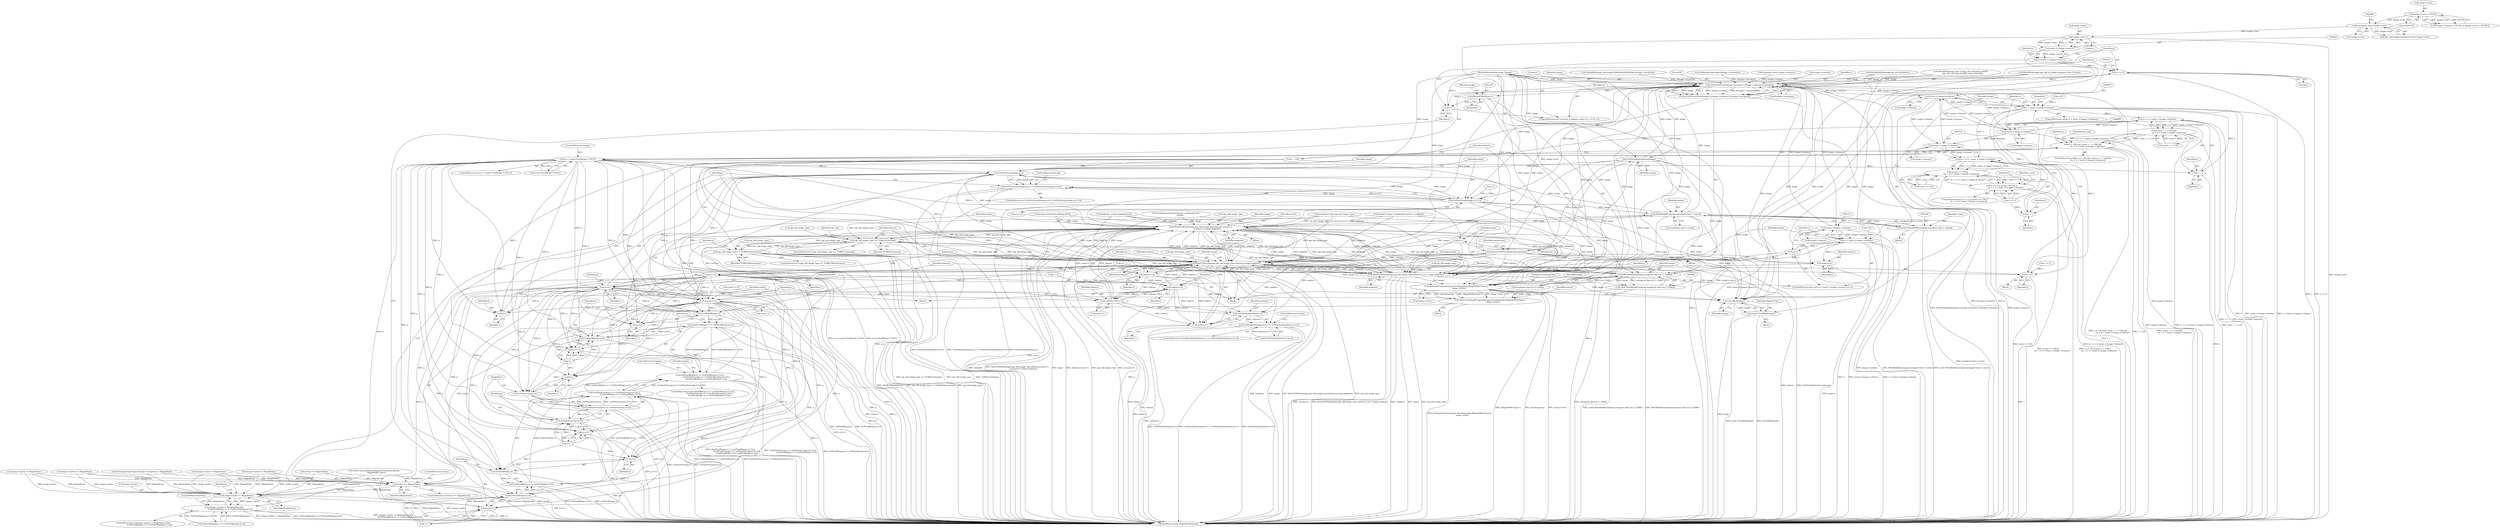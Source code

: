 digraph "0_ImageMagick_65f75a32a93ae4044c528a987a68366ecd4b46b9@pointer" {
"1000824" [label="(Call,image->rows-1)"];
"1000295" [label="(Call,(unsigned short) image->rows)"];
"1000193" [label="(Call,image->rows > 65535L)"];
"1000822" [label="(Call,(ssize_t) (image->rows-1))"];
"1000820" [label="(Call,y=(ssize_t) (image->rows-1))"];
"1000829" [label="(Call,y >= 0)"];
"1000837" [label="(Call,GetVirtualPixels(image,0,y,image->columns,1,&image->exception))"];
"1000832" [label="(Call,y--)"];
"1000835" [label="(Call,p=GetVirtualPixels(image,0,y,image->columns,1,&image->exception))"];
"1000850" [label="(Call,p == (const PixelPacket *) NULL)"];
"1000934" [label="(Call,GetPixelLuma(image,p+i))"];
"1000933" [label="(Call,GetPixelLuma(image,p+i) != GetPixelLuma(image,p+(i-1)))"];
"1000939" [label="(Call,GetPixelLuma(image,p+(i-1)))"];
"1001047" [label="(Call,WriteBlobByte(image,(unsigned char) (--count)))"];
"1001045" [label="(Call,(void) WriteBlobByte(image,(unsigned char) (--count)))"];
"1001058" [label="(Call,WriteTGAPixel(image,tga_info.image_type,indexes-(count+1),\n                      p-(count+1),range,midpoint))"];
"1000905" [label="(Call,tga_info.image_type == TGARLEColormap)"];
"1000926" [label="(Call,tga_info.image_type == TGARLEMonochrome)"];
"1001096" [label="(Call,WriteTGAPixel(image,tga_info.image_type,indexes,p,range,midpoint))"];
"1001087" [label="(Call,WriteBlobByte(image,(unsigned char) ((i-1) | 0x80)))"];
"1001085" [label="(Call,(void) WriteBlobByte(image,(unsigned char) ((i-1) | 0x80)))"];
"1001105" [label="(Call,p+=i)"];
"1000936" [label="(Call,p+i)"];
"1000952" [label="(Call,GetPixelBlue(p+i))"];
"1000951" [label="(Call,GetPixelBlue(p+i) != GetPixelBlue(p+(i-1)))"];
"1000950" [label="(Call,(GetPixelBlue(p+i) != GetPixelBlue(p+(i-1))) ||\n                      (GetPixelGreen(p+i) != GetPixelGreen(p+(i-1))) ||\n                      (GetPixelRed(p+i) != GetPixelRed(p+(i-1))))"];
"1000953" [label="(Call,p+i)"];
"1000956" [label="(Call,GetPixelBlue(p+(i-1)))"];
"1000957" [label="(Call,p+(i-1))"];
"1000964" [label="(Call,GetPixelGreen(p+i))"];
"1000963" [label="(Call,GetPixelGreen(p+i) != GetPixelGreen(p+(i-1)))"];
"1000962" [label="(Call,(GetPixelGreen(p+i) != GetPixelGreen(p+(i-1))) ||\n                      (GetPixelRed(p+i) != GetPixelRed(p+(i-1))))"];
"1000965" [label="(Call,p+i)"];
"1000968" [label="(Call,GetPixelGreen(p+(i-1)))"];
"1000969" [label="(Call,p+(i-1))"];
"1000975" [label="(Call,GetPixelRed(p+i))"];
"1000974" [label="(Call,GetPixelRed(p+i) != GetPixelRed(p+(i-1)))"];
"1000976" [label="(Call,p+i)"];
"1000979" [label="(Call,GetPixelRed(p+(i-1)))"];
"1000980" [label="(Call,p+(i-1))"];
"1001015" [label="(Call,p+=i)"];
"1001068" [label="(Call,p-(count+1))"];
"1001108" [label="(Call,indexes+=i)"];
"1000913" [label="(Call,GetPixelIndex(indexes+i))"];
"1000912" [label="(Call,GetPixelIndex(indexes+i) != GetPixelIndex(indexes+(i-1)))"];
"1000914" [label="(Call,indexes+i)"];
"1001018" [label="(Call,indexes+=i)"];
"1001063" [label="(Call,indexes-(count+1))"];
"1001129" [label="(Call,WriteTGAPixel(image,tga_info.image_type,indexes+x,p++,range,midpoint))"];
"1001152" [label="(Call,SetImageProgress(image,SaveImageTag,(MagickOffsetType) y,\n          image->rows))"];
"1001150" [label="(Call,status=SetImageProgress(image,SaveImageTag,(MagickOffsetType) y,\n          image->rows))"];
"1001162" [label="(Call,status == MagickFalse)"];
"1000988" [label="(Call,image->matte != MagickFalse)"];
"1000987" [label="(Call,(image->matte != MagickFalse) &&\n                      (GetPixelAlpha(p+i) != GetPixelAlpha(p+(i-1))))"];
"1001168" [label="(Call,CloseBlob(image))"];
"1001166" [label="(Call,(void) CloseBlob(image))"];
"1001137" [label="(Call,p++)"];
"1000858" [label="(Call,GetVirtualIndexQueue(image))"];
"1000856" [label="(Call,indexes=GetVirtualIndexQueue(image))"];
"1001134" [label="(Call,indexes+x)"];
"1000874" [label="(Call,(ssize_t) image->columns)"];
"1000872" [label="(Call,x < (ssize_t) image->columns)"];
"1000894" [label="(Call,(x + i) < (ssize_t) image->columns)"];
"1000888" [label="(Call,(count + i < 128) &&\n                 ((x + i) < (ssize_t) image->columns))"];
"1000884" [label="(Call,(i < 128) && (count + i < 128) &&\n                 ((x + i) < (ssize_t) image->columns))"];
"1000895" [label="(Call,x + i)"];
"1001030" [label="(Call,(x + i) == (ssize_t) image->columns)"];
"1001026" [label="(Call,(count == 128) ||\n              ((x + i) == (ssize_t) image->columns))"];
"1001022" [label="(Call,(i >= 3) || (count == 128) ||\n              ((x + i) == (ssize_t) image->columns))"];
"1001031" [label="(Call,x + i)"];
"1001111" [label="(Call,x+=i)"];
"1000898" [label="(Call,(ssize_t) image->columns)"];
"1001034" [label="(Call,(ssize_t) image->columns)"];
"1001122" [label="(Call,(ssize_t) image->columns)"];
"1001120" [label="(Call,x < (ssize_t) image->columns)"];
"1001127" [label="(Call,x++)"];
"1001155" [label="(Call,(MagickOffsetType) y)"];
"1001152" [label="(Call,SetImageProgress(image,SaveImageTag,(MagickOffsetType) y,\n          image->rows))"];
"1000883" [label="(ControlStructure,while ((i < 128) && (count + i < 128) &&\n                 ((x + i) < (ssize_t) image->columns)))"];
"1000484" [label="(Call,ParseCommandOption(MagickOrientationOptions,\n        MagickFalse,value))"];
"1000939" [label="(Call,GetPixelLuma(image,p+(i-1)))"];
"1000914" [label="(Call,indexes+i)"];
"1001049" [label="(Call,(unsigned char) (--count))"];
"1001045" [label="(Call,(void) WriteBlobByte(image,(unsigned char) (--count)))"];
"1000900" [label="(Call,image->columns)"];
"1001164" [label="(Identifier,MagickFalse)"];
"1000330" [label="(Call,image->matte == MagickFalse)"];
"1000889" [label="(Call,count + i < 128)"];
"1001063" [label="(Call,indexes-(count+1))"];
"1001073" [label="(Identifier,range)"];
"1000932" [label="(ControlStructure,if (GetPixelLuma(image,p+i) != GetPixelLuma(image,p+(i-1))))"];
"1000839" [label="(Literal,0)"];
"1000909" [label="(Identifier,TGARLEColormap)"];
"1001011" [label="(Block,)"];
"1000845" [label="(Call,&image->exception)"];
"1001112" [label="(Identifier,x)"];
"1000865" [label="(Call,x=0)"];
"1001027" [label="(Call,count == 128)"];
"1000879" [label="(Block,)"];
"1001064" [label="(Identifier,indexes)"];
"1000959" [label="(Call,i-1)"];
"1000967" [label="(Identifier,i)"];
"1000111" [label="(MethodParameterIn,Image *image)"];
"1001134" [label="(Call,indexes+x)"];
"1000850" [label="(Call,p == (const PixelPacket *) NULL)"];
"1001065" [label="(Call,count+1)"];
"1000987" [label="(Call,(image->matte != MagickFalse) &&\n                      (GetPixelAlpha(p+i) != GetPixelAlpha(p+(i-1))))"];
"1000858" [label="(Call,GetVirtualIndexQueue(image))"];
"1000906" [label="(Call,tga_info.image_type)"];
"1000992" [label="(Identifier,MagickFalse)"];
"1001153" [label="(Identifier,image)"];
"1001017" [label="(Identifier,i)"];
"1000112" [label="(Block,)"];
"1001033" [label="(Identifier,i)"];
"1000297" [label="(Call,image->rows)"];
"1000956" [label="(Call,GetPixelBlue(p+(i-1)))"];
"1001151" [label="(Identifier,status)"];
"1001026" [label="(Call,(count == 128) ||\n              ((x + i) == (ssize_t) image->columns))"];
"1000824" [label="(Call,image->rows-1)"];
"1000193" [label="(Call,image->rows > 65535L)"];
"1000831" [label="(Literal,0)"];
"1000962" [label="(Call,(GetPixelGreen(p+i) != GetPixelGreen(p+(i-1))) ||\n                      (GetPixelRed(p+i) != GetPixelRed(p+(i-1))))"];
"1000905" [label="(Call,tga_info.image_type == TGARLEColormap)"];
"1000978" [label="(Identifier,i)"];
"1001016" [label="(Identifier,p)"];
"1000927" [label="(Call,tga_info.image_type)"];
"1001111" [label="(Call,x+=i)"];
"1001018" [label="(Call,indexes+=i)"];
"1001085" [label="(Call,(void) WriteBlobByte(image,(unsigned char) ((i-1) | 0x80)))"];
"1000828" [label="(Literal,1)"];
"1000821" [label="(Identifier,y)"];
"1000943" [label="(Call,i-1)"];
"1000985" [label="(ControlStructure,break;)"];
"1001137" [label="(Call,p++)"];
"1000971" [label="(Call,i-1)"];
"1000722" [label="(Call,image->matte != MagickFalse)"];
"1001138" [label="(Identifier,p)"];
"1000335" [label="(Call,SetImageGray(image,&image->exception) != MagickFalse)"];
"1001047" [label="(Call,WriteBlobByte(image,(unsigned char) (--count)))"];
"1000181" [label="(Call,status == MagickFalse)"];
"1001081" [label="(Call,i >= 3)"];
"1000825" [label="(Call,image->rows)"];
"1000833" [label="(Identifier,y)"];
"1000194" [label="(Call,image->rows)"];
"1000938" [label="(Identifier,i)"];
"1000963" [label="(Call,GetPixelGreen(p+i) != GetPixelGreen(p+(i-1)))"];
"1000975" [label="(Call,GetPixelRed(p+i))"];
"1000990" [label="(Identifier,image)"];
"1000872" [label="(Call,x < (ssize_t) image->columns)"];
"1001034" [label="(Call,(ssize_t) image->columns)"];
"1000951" [label="(Call,GetPixelBlue(p+i) != GetPixelBlue(p+(i-1)))"];
"1001122" [label="(Call,(ssize_t) image->columns)"];
"1000952" [label="(Call,GetPixelBlue(p+i))"];
"1001009" [label="(Identifier,i)"];
"1000844" [label="(Literal,1)"];
"1000955" [label="(Identifier,i)"];
"1000980" [label="(Call,p+(i-1))"];
"1000916" [label="(Identifier,i)"];
"1001163" [label="(Identifier,status)"];
"1001074" [label="(Identifier,midpoint)"];
"1000408" [label="(Call,image->matte != MagickFalse)"];
"1000744" [label="(Call,ScaleQuantumToAny(image->colormap[i].red,\n              range))"];
"1000820" [label="(Call,y=(ssize_t) (image->rows-1))"];
"1001089" [label="(Call,(unsigned char) ((i-1) | 0x80))"];
"1001158" [label="(Call,image->rows)"];
"1001015" [label="(Call,p+=i)"];
"1000838" [label="(Identifier,image)"];
"1001103" [label="(Identifier,range)"];
"1000936" [label="(Call,p+i)"];
"1001117" [label="(Call,x=0)"];
"1000222" [label="(Call,range=GetQuantumRange(5UL))"];
"1001092" [label="(Call,i-1)"];
"1000913" [label="(Call,GetPixelIndex(indexes+i))"];
"1001057" [label="(Block,)"];
"1001008" [label="(Call,i < 3)"];
"1001109" [label="(Identifier,indexes)"];
"1001102" [label="(Identifier,p)"];
"1000982" [label="(Call,i-1)"];
"1001024" [label="(Identifier,i)"];
"1001004" [label="(ControlStructure,break;)"];
"1001068" [label="(Call,p-(count+1))"];
"1001006" [label="(Identifier,i)"];
"1001084" [label="(Block,)"];
"1001162" [label="(Call,status == MagickFalse)"];
"1001129" [label="(Call,WriteTGAPixel(image,tga_info.image_type,indexes+x,p++,range,midpoint))"];
"1001076" [label="(Identifier,count)"];
"1001060" [label="(Call,tga_info.image_type)"];
"1000116" [label="(Call,midpoint = QuantumRange/2.0)"];
"1000295" [label="(Call,(unsigned short) image->rows)"];
"1001127" [label="(Call,x++)"];
"1001171" [label="(Identifier,MagickTrue)"];
"1000727" [label="(Call,(double) image->colormap[i].opacity < midpoint)"];
"1000536" [label="(Call,(unsigned char) tga_info.image_type)"];
"1001130" [label="(Identifier,image)"];
"1000612" [label="(Call,WriteBlob(image,tga_info.id_length,(unsigned char *) value))"];
"1000988" [label="(Call,image->matte != MagickFalse)"];
"1001165" [label="(ControlStructure,break;)"];
"1001097" [label="(Identifier,image)"];
"1000885" [label="(Call,i < 128)"];
"1000834" [label="(Block,)"];
"1001022" [label="(Call,(i >= 3) || (count == 128) ||\n              ((x + i) == (ssize_t) image->columns))"];
"1001159" [label="(Identifier,image)"];
"1001169" [label="(Identifier,image)"];
"1000896" [label="(Identifier,x)"];
"1000336" [label="(Call,SetImageGray(image,&image->exception))"];
"1001088" [label="(Identifier,image)"];
"1001054" [label="(Call,count >= 0)"];
"1000935" [label="(Identifier,image)"];
"1000925" [label="(ControlStructure,if (tga_info.image_type == TGARLEMonochrome))"];
"1001106" [label="(Identifier,p)"];
"1000856" [label="(Call,indexes=GetVirtualIndexQueue(image))"];
"1000904" [label="(ControlStructure,if (tga_info.image_type == TGARLEColormap))"];
"1000993" [label="(Call,GetPixelAlpha(p+i) != GetPixelAlpha(p+(i-1)))"];
"1000832" [label="(Call,y--)"];
"1001155" [label="(Call,(MagickOffsetType) y)"];
"1000957" [label="(Call,p+(i-1))"];
"1001110" [label="(Identifier,i)"];
"1001069" [label="(Identifier,p)"];
"1000829" [label="(Call,y >= 0)"];
"1001166" [label="(Call,(void) CloseBlob(image))"];
"1000873" [label="(Identifier,x)"];
"1000954" [label="(Identifier,p)"];
"1000966" [label="(Identifier,p)"];
"1000977" [label="(Identifier,p)"];
"1001135" [label="(Identifier,indexes)"];
"1000888" [label="(Call,(count + i < 128) &&\n                 ((x + i) < (ssize_t) image->columns))"];
"1001116" [label="(ControlStructure,for (x=0; x < (ssize_t) image->columns; x++))"];
"1001105" [label="(Call,p+=i)"];
"1001120" [label="(Call,x < (ssize_t) image->columns)"];
"1000835" [label="(Call,p=GetVirtualPixels(image,0,y,image->columns,1,&image->exception))"];
"1000837" [label="(Call,GetVirtualPixels(image,0,y,image->columns,1,&image->exception))"];
"1001121" [label="(Identifier,x)"];
"1001172" [label="(MethodReturn,static MagickBooleanType)"];
"1000898" [label="(Call,(ssize_t) image->columns)"];
"1001150" [label="(Call,status=SetImageProgress(image,SaveImageTag,(MagickOffsetType) y,\n          image->rows))"];
"1000989" [label="(Call,image->matte)"];
"1000819" [label="(ControlStructure,for (y=(ssize_t) (image->rows-1); y >= 0; y--))"];
"1000197" [label="(Literal,65535L)"];
"1000937" [label="(Identifier,p)"];
"1000907" [label="(Identifier,tga_info)"];
"1000187" [label="(Call,(image->columns > 65535L) || (image->rows > 65535L))"];
"1001030" [label="(Call,(x + i) == (ssize_t) image->columns)"];
"1001032" [label="(Identifier,x)"];
"1000933" [label="(Call,GetPixelLuma(image,p+i) != GetPixelLuma(image,p+(i-1)))"];
"1001036" [label="(Call,image->columns)"];
"1000968" [label="(Call,GetPixelGreen(p+(i-1)))"];
"1001096" [label="(Call,WriteTGAPixel(image,tga_info.image_type,indexes,p,range,midpoint))"];
"1000964" [label="(Call,GetPixelGreen(p+i))"];
"1001101" [label="(Identifier,indexes)"];
"1000974" [label="(Call,GetPixelRed(p+i) != GetPixelRed(p+(i-1)))"];
"1000928" [label="(Identifier,tga_info)"];
"1000849" [label="(ControlStructure,if (p == (const PixelPacket *) NULL))"];
"1000859" [label="(Identifier,image)"];
"1000949" [label="(ControlStructure,if ((GetPixelBlue(p+i) != GetPixelBlue(p+(i-1))) ||\n                      (GetPixelGreen(p+i) != GetPixelGreen(p+(i-1))) ||\n                      (GetPixelRed(p+i) != GetPixelRed(p+(i-1)))))"];
"1000390" [label="(Call,image->matte != MagickFalse)"];
"1000286" [label="(Call,(unsigned short) image->columns)"];
"1000876" [label="(Call,image->columns)"];
"1000979" [label="(Call,GetPixelRed(p+(i-1)))"];
"1000852" [label="(Call,(const PixelPacket *) NULL)"];
"1001136" [label="(Identifier,x)"];
"1000291" [label="(Call,tga_info.height=(unsigned short) image->rows)"];
"1000950" [label="(Call,(GetPixelBlue(p+i) != GetPixelBlue(p+(i-1))) ||\n                      (GetPixelGreen(p+i) != GetPixelGreen(p+(i-1))) ||\n                      (GetPixelRed(p+i) != GetPixelRed(p+(i-1))))"];
"1001128" [label="(Identifier,x)"];
"1000965" [label="(Call,p+i)"];
"1000841" [label="(Call,image->columns)"];
"1000851" [label="(Identifier,p)"];
"1001059" [label="(Identifier,image)"];
"1000894" [label="(Call,(x + i) < (ssize_t) image->columns)"];
"1001131" [label="(Call,tga_info.image_type)"];
"1000912" [label="(Call,GetPixelIndex(indexes+i) != GetPixelIndex(indexes+(i-1)))"];
"1001098" [label="(Call,tga_info.image_type)"];
"1000981" [label="(Identifier,p)"];
"1001044" [label="(Block,)"];
"1000855" [label="(ControlStructure,break;)"];
"1000871" [label="(ControlStructure,while (x < (ssize_t) image->columns))"];
"1000895" [label="(Call,x + i)"];
"1000930" [label="(Identifier,TGARLEMonochrome)"];
"1000923" [label="(ControlStructure,break;)"];
"1001048" [label="(Identifier,image)"];
"1001140" [label="(Identifier,midpoint)"];
"1001070" [label="(Call,count+1)"];
"1001023" [label="(Call,i >= 3)"];
"1000840" [label="(Identifier,y)"];
"1001161" [label="(ControlStructure,if (status == MagickFalse))"];
"1000881" [label="(Identifier,i)"];
"1000946" [label="(ControlStructure,break;)"];
"1001082" [label="(Identifier,i)"];
"1000874" [label="(Call,(ssize_t) image->columns)"];
"1000969" [label="(Call,p+(i-1))"];
"1001104" [label="(Identifier,midpoint)"];
"1000857" [label="(Identifier,indexes)"];
"1001058" [label="(Call,WriteTGAPixel(image,tga_info.image_type,indexes-(count+1),\n                      p-(count+1),range,midpoint))"];
"1001108" [label="(Call,indexes+=i)"];
"1000958" [label="(Identifier,p)"];
"1001113" [label="(Identifier,i)"];
"1001149" [label="(Block,)"];
"1001157" [label="(Identifier,y)"];
"1000934" [label="(Call,GetPixelLuma(image,p+i))"];
"1001021" [label="(ControlStructure,if ((i >= 3) || (count == 128) ||\n              ((x + i) == (ssize_t) image->columns)))"];
"1001055" [label="(Identifier,count)"];
"1000986" [label="(ControlStructure,if ((image->matte != MagickFalse) &&\n                      (GetPixelAlpha(p+i) != GetPixelAlpha(p+(i-1)))))"];
"1000953" [label="(Call,p+i)"];
"1000911" [label="(ControlStructure,if (GetPixelIndex(indexes+i) != GetPixelIndex(indexes+(i-1))))"];
"1000940" [label="(Identifier,image)"];
"1001168" [label="(Call,CloseBlob(image))"];
"1001042" [label="(Identifier,count)"];
"1001144" [label="(Identifier,image)"];
"1000917" [label="(Call,GetPixelIndex(indexes+(i-1)))"];
"1001031" [label="(Call,x + i)"];
"1001019" [label="(Identifier,indexes)"];
"1000862" [label="(Identifier,compression)"];
"1000897" [label="(Identifier,i)"];
"1000976" [label="(Call,p+i)"];
"1000996" [label="(Identifier,p)"];
"1000970" [label="(Identifier,p)"];
"1000941" [label="(Call,p+(i-1))"];
"1001020" [label="(Identifier,i)"];
"1001139" [label="(Identifier,range)"];
"1000915" [label="(Identifier,indexes)"];
"1000799" [label="(Call,WriteBlob(image,(size_t) ((tga_info.colormap_size/8)*\n        tga_info.colormap_length),targa_colormap))"];
"1000599" [label="(Call,WriteBlobByte(image,tga_info.attributes))"];
"1001124" [label="(Call,image->columns)"];
"1000830" [label="(Identifier,y)"];
"1001107" [label="(Identifier,i)"];
"1000822" [label="(Call,(ssize_t) (image->rows-1))"];
"1000836" [label="(Identifier,p)"];
"1000926" [label="(Call,tga_info.image_type == TGARLEMonochrome)"];
"1000919" [label="(Identifier,indexes)"];
"1001154" [label="(Identifier,SaveImageTag)"];
"1000172" [label="(Call,OpenBlob(image_info,image,WriteBinaryBlobMode,&image->exception))"];
"1001087" [label="(Call,WriteBlobByte(image,(unsigned char) ((i-1) | 0x80)))"];
"1000884" [label="(Call,(i < 128) && (count + i < 128) &&\n                 ((x + i) < (ssize_t) image->columns))"];
"1000824" -> "1000822"  [label="AST: "];
"1000824" -> "1000828"  [label="CFG: "];
"1000825" -> "1000824"  [label="AST: "];
"1000828" -> "1000824"  [label="AST: "];
"1000822" -> "1000824"  [label="CFG: "];
"1000824" -> "1001172"  [label="DDG: image->rows"];
"1000824" -> "1000822"  [label="DDG: image->rows"];
"1000824" -> "1000822"  [label="DDG: 1"];
"1000295" -> "1000824"  [label="DDG: image->rows"];
"1000824" -> "1001152"  [label="DDG: image->rows"];
"1000295" -> "1000291"  [label="AST: "];
"1000295" -> "1000297"  [label="CFG: "];
"1000296" -> "1000295"  [label="AST: "];
"1000297" -> "1000295"  [label="AST: "];
"1000291" -> "1000295"  [label="CFG: "];
"1000295" -> "1000291"  [label="DDG: image->rows"];
"1000193" -> "1000295"  [label="DDG: image->rows"];
"1000193" -> "1000187"  [label="AST: "];
"1000193" -> "1000197"  [label="CFG: "];
"1000194" -> "1000193"  [label="AST: "];
"1000197" -> "1000193"  [label="AST: "];
"1000187" -> "1000193"  [label="CFG: "];
"1000193" -> "1000187"  [label="DDG: image->rows"];
"1000193" -> "1000187"  [label="DDG: 65535L"];
"1000822" -> "1000820"  [label="AST: "];
"1000823" -> "1000822"  [label="AST: "];
"1000820" -> "1000822"  [label="CFG: "];
"1000822" -> "1001172"  [label="DDG: image->rows-1"];
"1000822" -> "1000820"  [label="DDG: image->rows-1"];
"1000820" -> "1000819"  [label="AST: "];
"1000821" -> "1000820"  [label="AST: "];
"1000830" -> "1000820"  [label="CFG: "];
"1000820" -> "1001172"  [label="DDG: (ssize_t) (image->rows-1)"];
"1000820" -> "1000829"  [label="DDG: y"];
"1000829" -> "1000819"  [label="AST: "];
"1000829" -> "1000831"  [label="CFG: "];
"1000830" -> "1000829"  [label="AST: "];
"1000831" -> "1000829"  [label="AST: "];
"1000836" -> "1000829"  [label="CFG: "];
"1001167" -> "1000829"  [label="CFG: "];
"1000829" -> "1001172"  [label="DDG: y >= 0"];
"1000829" -> "1001172"  [label="DDG: y"];
"1000832" -> "1000829"  [label="DDG: y"];
"1000829" -> "1000837"  [label="DDG: y"];
"1000837" -> "1000835"  [label="AST: "];
"1000837" -> "1000845"  [label="CFG: "];
"1000838" -> "1000837"  [label="AST: "];
"1000839" -> "1000837"  [label="AST: "];
"1000840" -> "1000837"  [label="AST: "];
"1000841" -> "1000837"  [label="AST: "];
"1000844" -> "1000837"  [label="AST: "];
"1000845" -> "1000837"  [label="AST: "];
"1000835" -> "1000837"  [label="CFG: "];
"1000837" -> "1001172"  [label="DDG: &image->exception"];
"1000837" -> "1001172"  [label="DDG: y"];
"1000837" -> "1001172"  [label="DDG: image->columns"];
"1000837" -> "1000832"  [label="DDG: y"];
"1000837" -> "1000835"  [label="DDG: 0"];
"1000837" -> "1000835"  [label="DDG: image"];
"1000837" -> "1000835"  [label="DDG: y"];
"1000837" -> "1000835"  [label="DDG: image->columns"];
"1000837" -> "1000835"  [label="DDG: &image->exception"];
"1000837" -> "1000835"  [label="DDG: 1"];
"1001129" -> "1000837"  [label="DDG: image"];
"1001096" -> "1000837"  [label="DDG: image"];
"1000612" -> "1000837"  [label="DDG: image"];
"1001047" -> "1000837"  [label="DDG: image"];
"1000799" -> "1000837"  [label="DDG: image"];
"1000939" -> "1000837"  [label="DDG: image"];
"1001152" -> "1000837"  [label="DDG: image"];
"1001058" -> "1000837"  [label="DDG: image"];
"1000858" -> "1000837"  [label="DDG: image"];
"1000599" -> "1000837"  [label="DDG: image"];
"1000111" -> "1000837"  [label="DDG: image"];
"1001122" -> "1000837"  [label="DDG: image->columns"];
"1000898" -> "1000837"  [label="DDG: image->columns"];
"1000874" -> "1000837"  [label="DDG: image->columns"];
"1000286" -> "1000837"  [label="DDG: image->columns"];
"1000336" -> "1000837"  [label="DDG: &image->exception"];
"1000172" -> "1000837"  [label="DDG: &image->exception"];
"1000837" -> "1000858"  [label="DDG: image"];
"1000837" -> "1000874"  [label="DDG: image->columns"];
"1000837" -> "1001122"  [label="DDG: image->columns"];
"1000837" -> "1001155"  [label="DDG: y"];
"1000837" -> "1001168"  [label="DDG: image"];
"1000832" -> "1000819"  [label="AST: "];
"1000832" -> "1000833"  [label="CFG: "];
"1000833" -> "1000832"  [label="AST: "];
"1000830" -> "1000832"  [label="CFG: "];
"1001155" -> "1000832"  [label="DDG: y"];
"1000835" -> "1000834"  [label="AST: "];
"1000836" -> "1000835"  [label="AST: "];
"1000851" -> "1000835"  [label="CFG: "];
"1000835" -> "1001172"  [label="DDG: GetVirtualPixels(image,0,y,image->columns,1,&image->exception)"];
"1000835" -> "1000850"  [label="DDG: p"];
"1000850" -> "1000849"  [label="AST: "];
"1000850" -> "1000852"  [label="CFG: "];
"1000851" -> "1000850"  [label="AST: "];
"1000852" -> "1000850"  [label="AST: "];
"1000855" -> "1000850"  [label="CFG: "];
"1000857" -> "1000850"  [label="CFG: "];
"1000850" -> "1001172"  [label="DDG: p"];
"1000850" -> "1001172"  [label="DDG: p == (const PixelPacket *) NULL"];
"1000850" -> "1001172"  [label="DDG: (const PixelPacket *) NULL"];
"1000852" -> "1000850"  [label="DDG: NULL"];
"1000850" -> "1000934"  [label="DDG: p"];
"1000850" -> "1000936"  [label="DDG: p"];
"1000850" -> "1000952"  [label="DDG: p"];
"1000850" -> "1000953"  [label="DDG: p"];
"1000850" -> "1000956"  [label="DDG: p"];
"1000850" -> "1000957"  [label="DDG: p"];
"1000850" -> "1000964"  [label="DDG: p"];
"1000850" -> "1000965"  [label="DDG: p"];
"1000850" -> "1000968"  [label="DDG: p"];
"1000850" -> "1000969"  [label="DDG: p"];
"1000850" -> "1000975"  [label="DDG: p"];
"1000850" -> "1000976"  [label="DDG: p"];
"1000850" -> "1000979"  [label="DDG: p"];
"1000850" -> "1000980"  [label="DDG: p"];
"1000850" -> "1001015"  [label="DDG: p"];
"1000850" -> "1001068"  [label="DDG: p"];
"1000850" -> "1001096"  [label="DDG: p"];
"1000850" -> "1001137"  [label="DDG: p"];
"1000934" -> "1000933"  [label="AST: "];
"1000934" -> "1000936"  [label="CFG: "];
"1000935" -> "1000934"  [label="AST: "];
"1000936" -> "1000934"  [label="AST: "];
"1000940" -> "1000934"  [label="CFG: "];
"1000934" -> "1001172"  [label="DDG: p+i"];
"1000934" -> "1000933"  [label="DDG: image"];
"1000934" -> "1000933"  [label="DDG: p+i"];
"1001096" -> "1000934"  [label="DDG: image"];
"1001047" -> "1000934"  [label="DDG: image"];
"1000858" -> "1000934"  [label="DDG: image"];
"1000939" -> "1000934"  [label="DDG: image"];
"1001058" -> "1000934"  [label="DDG: image"];
"1000111" -> "1000934"  [label="DDG: image"];
"1001015" -> "1000934"  [label="DDG: p"];
"1001105" -> "1000934"  [label="DDG: p"];
"1001068" -> "1000934"  [label="DDG: p"];
"1000885" -> "1000934"  [label="DDG: i"];
"1000934" -> "1000939"  [label="DDG: image"];
"1000933" -> "1000932"  [label="AST: "];
"1000933" -> "1000939"  [label="CFG: "];
"1000939" -> "1000933"  [label="AST: "];
"1000946" -> "1000933"  [label="CFG: "];
"1001006" -> "1000933"  [label="CFG: "];
"1000933" -> "1001172"  [label="DDG: GetPixelLuma(image,p+(i-1))"];
"1000933" -> "1001172"  [label="DDG: GetPixelLuma(image,p+i)"];
"1000933" -> "1001172"  [label="DDG: GetPixelLuma(image,p+i) != GetPixelLuma(image,p+(i-1))"];
"1000939" -> "1000933"  [label="DDG: image"];
"1000939" -> "1000933"  [label="DDG: p+(i-1)"];
"1000939" -> "1000941"  [label="CFG: "];
"1000940" -> "1000939"  [label="AST: "];
"1000941" -> "1000939"  [label="AST: "];
"1000939" -> "1001172"  [label="DDG: p+(i-1)"];
"1000111" -> "1000939"  [label="DDG: image"];
"1000943" -> "1000939"  [label="DDG: i"];
"1000943" -> "1000939"  [label="DDG: 1"];
"1000939" -> "1001047"  [label="DDG: image"];
"1000939" -> "1001087"  [label="DDG: image"];
"1000939" -> "1001152"  [label="DDG: image"];
"1000939" -> "1001168"  [label="DDG: image"];
"1001047" -> "1001045"  [label="AST: "];
"1001047" -> "1001049"  [label="CFG: "];
"1001048" -> "1001047"  [label="AST: "];
"1001049" -> "1001047"  [label="AST: "];
"1001045" -> "1001047"  [label="CFG: "];
"1001047" -> "1001172"  [label="DDG: (unsigned char) (--count)"];
"1001047" -> "1001045"  [label="DDG: image"];
"1001047" -> "1001045"  [label="DDG: (unsigned char) (--count)"];
"1001096" -> "1001047"  [label="DDG: image"];
"1000858" -> "1001047"  [label="DDG: image"];
"1001058" -> "1001047"  [label="DDG: image"];
"1000111" -> "1001047"  [label="DDG: image"];
"1001047" -> "1001058"  [label="DDG: image"];
"1001047" -> "1001087"  [label="DDG: image"];
"1001047" -> "1001152"  [label="DDG: image"];
"1001047" -> "1001168"  [label="DDG: image"];
"1001045" -> "1001044"  [label="AST: "];
"1001046" -> "1001045"  [label="AST: "];
"1001055" -> "1001045"  [label="CFG: "];
"1001045" -> "1001172"  [label="DDG: (void) WriteBlobByte(image,(unsigned char) (--count))"];
"1001045" -> "1001172"  [label="DDG: WriteBlobByte(image,(unsigned char) (--count))"];
"1001058" -> "1001057"  [label="AST: "];
"1001058" -> "1001074"  [label="CFG: "];
"1001059" -> "1001058"  [label="AST: "];
"1001060" -> "1001058"  [label="AST: "];
"1001063" -> "1001058"  [label="AST: "];
"1001068" -> "1001058"  [label="AST: "];
"1001073" -> "1001058"  [label="AST: "];
"1001074" -> "1001058"  [label="AST: "];
"1001076" -> "1001058"  [label="CFG: "];
"1001058" -> "1001172"  [label="DDG: midpoint"];
"1001058" -> "1001172"  [label="DDG: WriteTGAPixel(image,tga_info.image_type,indexes-(count+1),\n                      p-(count+1),range,midpoint)"];
"1001058" -> "1001172"  [label="DDG: range"];
"1001058" -> "1001172"  [label="DDG: indexes-(count+1)"];
"1001058" -> "1001172"  [label="DDG: tga_info.image_type"];
"1001058" -> "1001172"  [label="DDG: p-(count+1)"];
"1001058" -> "1000905"  [label="DDG: tga_info.image_type"];
"1000111" -> "1001058"  [label="DDG: image"];
"1000905" -> "1001058"  [label="DDG: tga_info.image_type"];
"1001096" -> "1001058"  [label="DDG: tga_info.image_type"];
"1001096" -> "1001058"  [label="DDG: range"];
"1001096" -> "1001058"  [label="DDG: midpoint"];
"1000926" -> "1001058"  [label="DDG: tga_info.image_type"];
"1001129" -> "1001058"  [label="DDG: tga_info.image_type"];
"1001129" -> "1001058"  [label="DDG: range"];
"1001129" -> "1001058"  [label="DDG: midpoint"];
"1000536" -> "1001058"  [label="DDG: tga_info.image_type"];
"1001063" -> "1001058"  [label="DDG: indexes"];
"1001063" -> "1001058"  [label="DDG: count+1"];
"1001068" -> "1001058"  [label="DDG: p"];
"1001068" -> "1001058"  [label="DDG: count+1"];
"1000222" -> "1001058"  [label="DDG: range"];
"1000744" -> "1001058"  [label="DDG: range"];
"1000116" -> "1001058"  [label="DDG: midpoint"];
"1000727" -> "1001058"  [label="DDG: midpoint"];
"1001058" -> "1001087"  [label="DDG: image"];
"1001058" -> "1001096"  [label="DDG: tga_info.image_type"];
"1001058" -> "1001096"  [label="DDG: range"];
"1001058" -> "1001096"  [label="DDG: midpoint"];
"1001058" -> "1001129"  [label="DDG: tga_info.image_type"];
"1001058" -> "1001129"  [label="DDG: range"];
"1001058" -> "1001129"  [label="DDG: midpoint"];
"1001058" -> "1001152"  [label="DDG: image"];
"1001058" -> "1001168"  [label="DDG: image"];
"1000905" -> "1000904"  [label="AST: "];
"1000905" -> "1000909"  [label="CFG: "];
"1000906" -> "1000905"  [label="AST: "];
"1000909" -> "1000905"  [label="AST: "];
"1000915" -> "1000905"  [label="CFG: "];
"1000928" -> "1000905"  [label="CFG: "];
"1000905" -> "1001172"  [label="DDG: tga_info.image_type == TGARLEColormap"];
"1000905" -> "1001172"  [label="DDG: tga_info.image_type"];
"1000905" -> "1001172"  [label="DDG: TGARLEColormap"];
"1001096" -> "1000905"  [label="DDG: tga_info.image_type"];
"1000926" -> "1000905"  [label="DDG: tga_info.image_type"];
"1001129" -> "1000905"  [label="DDG: tga_info.image_type"];
"1000536" -> "1000905"  [label="DDG: tga_info.image_type"];
"1000905" -> "1000926"  [label="DDG: tga_info.image_type"];
"1000905" -> "1001096"  [label="DDG: tga_info.image_type"];
"1000905" -> "1001129"  [label="DDG: tga_info.image_type"];
"1000926" -> "1000925"  [label="AST: "];
"1000926" -> "1000930"  [label="CFG: "];
"1000927" -> "1000926"  [label="AST: "];
"1000930" -> "1000926"  [label="AST: "];
"1000935" -> "1000926"  [label="CFG: "];
"1000954" -> "1000926"  [label="CFG: "];
"1000926" -> "1001172"  [label="DDG: tga_info.image_type == TGARLEMonochrome"];
"1000926" -> "1001172"  [label="DDG: tga_info.image_type"];
"1000926" -> "1001172"  [label="DDG: TGARLEMonochrome"];
"1000926" -> "1001096"  [label="DDG: tga_info.image_type"];
"1000926" -> "1001129"  [label="DDG: tga_info.image_type"];
"1001096" -> "1001084"  [label="AST: "];
"1001096" -> "1001104"  [label="CFG: "];
"1001097" -> "1001096"  [label="AST: "];
"1001098" -> "1001096"  [label="AST: "];
"1001101" -> "1001096"  [label="AST: "];
"1001102" -> "1001096"  [label="AST: "];
"1001103" -> "1001096"  [label="AST: "];
"1001104" -> "1001096"  [label="AST: "];
"1001106" -> "1001096"  [label="CFG: "];
"1001096" -> "1001172"  [label="DDG: tga_info.image_type"];
"1001096" -> "1001172"  [label="DDG: midpoint"];
"1001096" -> "1001172"  [label="DDG: range"];
"1001096" -> "1001172"  [label="DDG: WriteTGAPixel(image,tga_info.image_type,indexes,p,range,midpoint)"];
"1001096" -> "1001087"  [label="DDG: image"];
"1001087" -> "1001096"  [label="DDG: image"];
"1000111" -> "1001096"  [label="DDG: image"];
"1001129" -> "1001096"  [label="DDG: tga_info.image_type"];
"1001129" -> "1001096"  [label="DDG: range"];
"1001129" -> "1001096"  [label="DDG: midpoint"];
"1000536" -> "1001096"  [label="DDG: tga_info.image_type"];
"1000856" -> "1001096"  [label="DDG: indexes"];
"1001108" -> "1001096"  [label="DDG: indexes"];
"1001063" -> "1001096"  [label="DDG: indexes"];
"1001018" -> "1001096"  [label="DDG: indexes"];
"1001015" -> "1001096"  [label="DDG: p"];
"1001105" -> "1001096"  [label="DDG: p"];
"1001068" -> "1001096"  [label="DDG: p"];
"1000222" -> "1001096"  [label="DDG: range"];
"1000744" -> "1001096"  [label="DDG: range"];
"1000116" -> "1001096"  [label="DDG: midpoint"];
"1000727" -> "1001096"  [label="DDG: midpoint"];
"1001096" -> "1001105"  [label="DDG: p"];
"1001096" -> "1001108"  [label="DDG: indexes"];
"1001096" -> "1001129"  [label="DDG: tga_info.image_type"];
"1001096" -> "1001129"  [label="DDG: range"];
"1001096" -> "1001129"  [label="DDG: midpoint"];
"1001096" -> "1001152"  [label="DDG: image"];
"1001096" -> "1001168"  [label="DDG: image"];
"1001087" -> "1001085"  [label="AST: "];
"1001087" -> "1001089"  [label="CFG: "];
"1001088" -> "1001087"  [label="AST: "];
"1001089" -> "1001087"  [label="AST: "];
"1001085" -> "1001087"  [label="CFG: "];
"1001087" -> "1001172"  [label="DDG: (unsigned char) ((i-1) | 0x80)"];
"1001087" -> "1001085"  [label="DDG: image"];
"1001087" -> "1001085"  [label="DDG: (unsigned char) ((i-1) | 0x80)"];
"1000858" -> "1001087"  [label="DDG: image"];
"1000111" -> "1001087"  [label="DDG: image"];
"1001089" -> "1001087"  [label="DDG: (i-1) | 0x80"];
"1001085" -> "1001084"  [label="AST: "];
"1001086" -> "1001085"  [label="AST: "];
"1001097" -> "1001085"  [label="CFG: "];
"1001085" -> "1001172"  [label="DDG: WriteBlobByte(image,(unsigned char) ((i-1) | 0x80))"];
"1001085" -> "1001172"  [label="DDG: (void) WriteBlobByte(image,(unsigned char) ((i-1) | 0x80))"];
"1001105" -> "1001084"  [label="AST: "];
"1001105" -> "1001107"  [label="CFG: "];
"1001106" -> "1001105"  [label="AST: "];
"1001107" -> "1001105"  [label="AST: "];
"1001109" -> "1001105"  [label="CFG: "];
"1001105" -> "1001172"  [label="DDG: p"];
"1001105" -> "1000936"  [label="DDG: p"];
"1001105" -> "1000952"  [label="DDG: p"];
"1001105" -> "1000953"  [label="DDG: p"];
"1001105" -> "1000956"  [label="DDG: p"];
"1001105" -> "1000957"  [label="DDG: p"];
"1001105" -> "1000964"  [label="DDG: p"];
"1001105" -> "1000965"  [label="DDG: p"];
"1001105" -> "1000968"  [label="DDG: p"];
"1001105" -> "1000969"  [label="DDG: p"];
"1001105" -> "1000975"  [label="DDG: p"];
"1001105" -> "1000976"  [label="DDG: p"];
"1001105" -> "1000979"  [label="DDG: p"];
"1001105" -> "1000980"  [label="DDG: p"];
"1001105" -> "1001015"  [label="DDG: p"];
"1001105" -> "1001068"  [label="DDG: p"];
"1001092" -> "1001105"  [label="DDG: i"];
"1000936" -> "1000938"  [label="CFG: "];
"1000937" -> "1000936"  [label="AST: "];
"1000938" -> "1000936"  [label="AST: "];
"1001015" -> "1000936"  [label="DDG: p"];
"1001068" -> "1000936"  [label="DDG: p"];
"1000885" -> "1000936"  [label="DDG: i"];
"1000952" -> "1000951"  [label="AST: "];
"1000952" -> "1000953"  [label="CFG: "];
"1000953" -> "1000952"  [label="AST: "];
"1000958" -> "1000952"  [label="CFG: "];
"1000952" -> "1001172"  [label="DDG: p+i"];
"1000952" -> "1000951"  [label="DDG: p+i"];
"1001015" -> "1000952"  [label="DDG: p"];
"1001068" -> "1000952"  [label="DDG: p"];
"1000885" -> "1000952"  [label="DDG: i"];
"1000951" -> "1000950"  [label="AST: "];
"1000951" -> "1000956"  [label="CFG: "];
"1000956" -> "1000951"  [label="AST: "];
"1000966" -> "1000951"  [label="CFG: "];
"1000950" -> "1000951"  [label="CFG: "];
"1000951" -> "1001172"  [label="DDG: GetPixelBlue(p+i)"];
"1000951" -> "1001172"  [label="DDG: GetPixelBlue(p+(i-1))"];
"1000951" -> "1000950"  [label="DDG: GetPixelBlue(p+i)"];
"1000951" -> "1000950"  [label="DDG: GetPixelBlue(p+(i-1))"];
"1000956" -> "1000951"  [label="DDG: p+(i-1)"];
"1000950" -> "1000949"  [label="AST: "];
"1000950" -> "1000962"  [label="CFG: "];
"1000962" -> "1000950"  [label="AST: "];
"1000985" -> "1000950"  [label="CFG: "];
"1000990" -> "1000950"  [label="CFG: "];
"1000950" -> "1001172"  [label="DDG: (GetPixelBlue(p+i) != GetPixelBlue(p+(i-1))) ||\n                      (GetPixelGreen(p+i) != GetPixelGreen(p+(i-1))) ||\n                      (GetPixelRed(p+i) != GetPixelRed(p+(i-1)))"];
"1000950" -> "1001172"  [label="DDG: (GetPixelGreen(p+i) != GetPixelGreen(p+(i-1))) ||\n                      (GetPixelRed(p+i) != GetPixelRed(p+(i-1)))"];
"1000950" -> "1001172"  [label="DDG: GetPixelBlue(p+i) != GetPixelBlue(p+(i-1))"];
"1000962" -> "1000950"  [label="DDG: GetPixelGreen(p+i) != GetPixelGreen(p+(i-1))"];
"1000962" -> "1000950"  [label="DDG: GetPixelRed(p+i) != GetPixelRed(p+(i-1))"];
"1000953" -> "1000955"  [label="CFG: "];
"1000954" -> "1000953"  [label="AST: "];
"1000955" -> "1000953"  [label="AST: "];
"1001015" -> "1000953"  [label="DDG: p"];
"1001068" -> "1000953"  [label="DDG: p"];
"1000885" -> "1000953"  [label="DDG: i"];
"1000956" -> "1000957"  [label="CFG: "];
"1000957" -> "1000956"  [label="AST: "];
"1000956" -> "1001172"  [label="DDG: p+(i-1)"];
"1001015" -> "1000956"  [label="DDG: p"];
"1001068" -> "1000956"  [label="DDG: p"];
"1000959" -> "1000956"  [label="DDG: i"];
"1000959" -> "1000956"  [label="DDG: 1"];
"1000957" -> "1000959"  [label="CFG: "];
"1000958" -> "1000957"  [label="AST: "];
"1000959" -> "1000957"  [label="AST: "];
"1000957" -> "1001172"  [label="DDG: p"];
"1000957" -> "1001172"  [label="DDG: i-1"];
"1001015" -> "1000957"  [label="DDG: p"];
"1001068" -> "1000957"  [label="DDG: p"];
"1000959" -> "1000957"  [label="DDG: i"];
"1000959" -> "1000957"  [label="DDG: 1"];
"1000964" -> "1000963"  [label="AST: "];
"1000964" -> "1000965"  [label="CFG: "];
"1000965" -> "1000964"  [label="AST: "];
"1000970" -> "1000964"  [label="CFG: "];
"1000964" -> "1001172"  [label="DDG: p+i"];
"1000964" -> "1000963"  [label="DDG: p+i"];
"1001015" -> "1000964"  [label="DDG: p"];
"1001068" -> "1000964"  [label="DDG: p"];
"1000959" -> "1000964"  [label="DDG: i"];
"1000963" -> "1000962"  [label="AST: "];
"1000963" -> "1000968"  [label="CFG: "];
"1000968" -> "1000963"  [label="AST: "];
"1000977" -> "1000963"  [label="CFG: "];
"1000962" -> "1000963"  [label="CFG: "];
"1000963" -> "1001172"  [label="DDG: GetPixelGreen(p+i)"];
"1000963" -> "1001172"  [label="DDG: GetPixelGreen(p+(i-1))"];
"1000963" -> "1000962"  [label="DDG: GetPixelGreen(p+i)"];
"1000963" -> "1000962"  [label="DDG: GetPixelGreen(p+(i-1))"];
"1000968" -> "1000963"  [label="DDG: p+(i-1)"];
"1000962" -> "1000974"  [label="CFG: "];
"1000974" -> "1000962"  [label="AST: "];
"1000962" -> "1001172"  [label="DDG: GetPixelRed(p+i) != GetPixelRed(p+(i-1))"];
"1000962" -> "1001172"  [label="DDG: GetPixelGreen(p+i) != GetPixelGreen(p+(i-1))"];
"1000974" -> "1000962"  [label="DDG: GetPixelRed(p+i)"];
"1000974" -> "1000962"  [label="DDG: GetPixelRed(p+(i-1))"];
"1000965" -> "1000967"  [label="CFG: "];
"1000966" -> "1000965"  [label="AST: "];
"1000967" -> "1000965"  [label="AST: "];
"1001015" -> "1000965"  [label="DDG: p"];
"1001068" -> "1000965"  [label="DDG: p"];
"1000959" -> "1000965"  [label="DDG: i"];
"1000968" -> "1000969"  [label="CFG: "];
"1000969" -> "1000968"  [label="AST: "];
"1000968" -> "1001172"  [label="DDG: p+(i-1)"];
"1001015" -> "1000968"  [label="DDG: p"];
"1001068" -> "1000968"  [label="DDG: p"];
"1000971" -> "1000968"  [label="DDG: i"];
"1000971" -> "1000968"  [label="DDG: 1"];
"1000969" -> "1000971"  [label="CFG: "];
"1000970" -> "1000969"  [label="AST: "];
"1000971" -> "1000969"  [label="AST: "];
"1000969" -> "1001172"  [label="DDG: i-1"];
"1000969" -> "1001172"  [label="DDG: p"];
"1001015" -> "1000969"  [label="DDG: p"];
"1001068" -> "1000969"  [label="DDG: p"];
"1000971" -> "1000969"  [label="DDG: i"];
"1000971" -> "1000969"  [label="DDG: 1"];
"1000975" -> "1000974"  [label="AST: "];
"1000975" -> "1000976"  [label="CFG: "];
"1000976" -> "1000975"  [label="AST: "];
"1000981" -> "1000975"  [label="CFG: "];
"1000975" -> "1001172"  [label="DDG: p+i"];
"1000975" -> "1000974"  [label="DDG: p+i"];
"1001015" -> "1000975"  [label="DDG: p"];
"1001068" -> "1000975"  [label="DDG: p"];
"1000971" -> "1000975"  [label="DDG: i"];
"1000974" -> "1000979"  [label="CFG: "];
"1000979" -> "1000974"  [label="AST: "];
"1000974" -> "1001172"  [label="DDG: GetPixelRed(p+(i-1))"];
"1000974" -> "1001172"  [label="DDG: GetPixelRed(p+i)"];
"1000979" -> "1000974"  [label="DDG: p+(i-1)"];
"1000976" -> "1000978"  [label="CFG: "];
"1000977" -> "1000976"  [label="AST: "];
"1000978" -> "1000976"  [label="AST: "];
"1001015" -> "1000976"  [label="DDG: p"];
"1001068" -> "1000976"  [label="DDG: p"];
"1000971" -> "1000976"  [label="DDG: i"];
"1000979" -> "1000980"  [label="CFG: "];
"1000980" -> "1000979"  [label="AST: "];
"1000979" -> "1001172"  [label="DDG: p+(i-1)"];
"1001015" -> "1000979"  [label="DDG: p"];
"1001068" -> "1000979"  [label="DDG: p"];
"1000982" -> "1000979"  [label="DDG: i"];
"1000982" -> "1000979"  [label="DDG: 1"];
"1000980" -> "1000982"  [label="CFG: "];
"1000981" -> "1000980"  [label="AST: "];
"1000982" -> "1000980"  [label="AST: "];
"1000980" -> "1001172"  [label="DDG: p"];
"1000980" -> "1001172"  [label="DDG: i-1"];
"1001015" -> "1000980"  [label="DDG: p"];
"1001068" -> "1000980"  [label="DDG: p"];
"1000982" -> "1000980"  [label="DDG: i"];
"1000982" -> "1000980"  [label="DDG: 1"];
"1001015" -> "1001011"  [label="AST: "];
"1001015" -> "1001017"  [label="CFG: "];
"1001016" -> "1001015"  [label="AST: "];
"1001017" -> "1001015"  [label="AST: "];
"1001019" -> "1001015"  [label="CFG: "];
"1001015" -> "1001172"  [label="DDG: p"];
"1001008" -> "1001015"  [label="DDG: i"];
"1001068" -> "1001015"  [label="DDG: p"];
"1001015" -> "1001068"  [label="DDG: p"];
"1001068" -> "1001070"  [label="CFG: "];
"1001069" -> "1001068"  [label="AST: "];
"1001070" -> "1001068"  [label="AST: "];
"1001073" -> "1001068"  [label="CFG: "];
"1001068" -> "1001172"  [label="DDG: p"];
"1001068" -> "1001172"  [label="DDG: count+1"];
"1001054" -> "1001068"  [label="DDG: count"];
"1001108" -> "1001084"  [label="AST: "];
"1001108" -> "1001110"  [label="CFG: "];
"1001109" -> "1001108"  [label="AST: "];
"1001110" -> "1001108"  [label="AST: "];
"1001112" -> "1001108"  [label="CFG: "];
"1001108" -> "1001172"  [label="DDG: indexes"];
"1001108" -> "1000913"  [label="DDG: indexes"];
"1001108" -> "1000914"  [label="DDG: indexes"];
"1001108" -> "1001018"  [label="DDG: indexes"];
"1001108" -> "1001063"  [label="DDG: indexes"];
"1001092" -> "1001108"  [label="DDG: i"];
"1000913" -> "1000912"  [label="AST: "];
"1000913" -> "1000914"  [label="CFG: "];
"1000914" -> "1000913"  [label="AST: "];
"1000919" -> "1000913"  [label="CFG: "];
"1000913" -> "1001172"  [label="DDG: indexes+i"];
"1000913" -> "1000912"  [label="DDG: indexes+i"];
"1000856" -> "1000913"  [label="DDG: indexes"];
"1001063" -> "1000913"  [label="DDG: indexes"];
"1001018" -> "1000913"  [label="DDG: indexes"];
"1000885" -> "1000913"  [label="DDG: i"];
"1000912" -> "1000911"  [label="AST: "];
"1000912" -> "1000917"  [label="CFG: "];
"1000917" -> "1000912"  [label="AST: "];
"1000923" -> "1000912"  [label="CFG: "];
"1001006" -> "1000912"  [label="CFG: "];
"1000912" -> "1001172"  [label="DDG: GetPixelIndex(indexes+i) != GetPixelIndex(indexes+(i-1))"];
"1000912" -> "1001172"  [label="DDG: GetPixelIndex(indexes+(i-1))"];
"1000912" -> "1001172"  [label="DDG: GetPixelIndex(indexes+i)"];
"1000917" -> "1000912"  [label="DDG: indexes+(i-1)"];
"1000914" -> "1000916"  [label="CFG: "];
"1000915" -> "1000914"  [label="AST: "];
"1000916" -> "1000914"  [label="AST: "];
"1000856" -> "1000914"  [label="DDG: indexes"];
"1001063" -> "1000914"  [label="DDG: indexes"];
"1001018" -> "1000914"  [label="DDG: indexes"];
"1000885" -> "1000914"  [label="DDG: i"];
"1001018" -> "1001011"  [label="AST: "];
"1001018" -> "1001020"  [label="CFG: "];
"1001019" -> "1001018"  [label="AST: "];
"1001020" -> "1001018"  [label="AST: "];
"1001024" -> "1001018"  [label="CFG: "];
"1001018" -> "1001172"  [label="DDG: indexes"];
"1001008" -> "1001018"  [label="DDG: i"];
"1000856" -> "1001018"  [label="DDG: indexes"];
"1001063" -> "1001018"  [label="DDG: indexes"];
"1001018" -> "1001063"  [label="DDG: indexes"];
"1001063" -> "1001065"  [label="CFG: "];
"1001064" -> "1001063"  [label="AST: "];
"1001065" -> "1001063"  [label="AST: "];
"1001069" -> "1001063"  [label="CFG: "];
"1001063" -> "1001172"  [label="DDG: indexes"];
"1000856" -> "1001063"  [label="DDG: indexes"];
"1001054" -> "1001063"  [label="DDG: count"];
"1001129" -> "1001116"  [label="AST: "];
"1001129" -> "1001140"  [label="CFG: "];
"1001130" -> "1001129"  [label="AST: "];
"1001131" -> "1001129"  [label="AST: "];
"1001134" -> "1001129"  [label="AST: "];
"1001137" -> "1001129"  [label="AST: "];
"1001139" -> "1001129"  [label="AST: "];
"1001140" -> "1001129"  [label="AST: "];
"1001128" -> "1001129"  [label="CFG: "];
"1001129" -> "1001172"  [label="DDG: indexes+x"];
"1001129" -> "1001172"  [label="DDG: WriteTGAPixel(image,tga_info.image_type,indexes+x,p++,range,midpoint)"];
"1001129" -> "1001172"  [label="DDG: midpoint"];
"1001129" -> "1001172"  [label="DDG: range"];
"1001129" -> "1001172"  [label="DDG: tga_info.image_type"];
"1000858" -> "1001129"  [label="DDG: image"];
"1000111" -> "1001129"  [label="DDG: image"];
"1000536" -> "1001129"  [label="DDG: tga_info.image_type"];
"1000856" -> "1001129"  [label="DDG: indexes"];
"1001120" -> "1001129"  [label="DDG: x"];
"1001137" -> "1001129"  [label="DDG: p"];
"1000222" -> "1001129"  [label="DDG: range"];
"1000744" -> "1001129"  [label="DDG: range"];
"1000116" -> "1001129"  [label="DDG: midpoint"];
"1000727" -> "1001129"  [label="DDG: midpoint"];
"1001129" -> "1001152"  [label="DDG: image"];
"1001129" -> "1001168"  [label="DDG: image"];
"1001152" -> "1001150"  [label="AST: "];
"1001152" -> "1001158"  [label="CFG: "];
"1001153" -> "1001152"  [label="AST: "];
"1001154" -> "1001152"  [label="AST: "];
"1001155" -> "1001152"  [label="AST: "];
"1001158" -> "1001152"  [label="AST: "];
"1001150" -> "1001152"  [label="CFG: "];
"1001152" -> "1001172"  [label="DDG: (MagickOffsetType) y"];
"1001152" -> "1001172"  [label="DDG: SaveImageTag"];
"1001152" -> "1001172"  [label="DDG: image->rows"];
"1001152" -> "1001150"  [label="DDG: image"];
"1001152" -> "1001150"  [label="DDG: SaveImageTag"];
"1001152" -> "1001150"  [label="DDG: (MagickOffsetType) y"];
"1001152" -> "1001150"  [label="DDG: image->rows"];
"1000858" -> "1001152"  [label="DDG: image"];
"1000111" -> "1001152"  [label="DDG: image"];
"1001155" -> "1001152"  [label="DDG: y"];
"1001152" -> "1001168"  [label="DDG: image"];
"1001150" -> "1001149"  [label="AST: "];
"1001151" -> "1001150"  [label="AST: "];
"1001163" -> "1001150"  [label="CFG: "];
"1001150" -> "1001172"  [label="DDG: SetImageProgress(image,SaveImageTag,(MagickOffsetType) y,\n          image->rows)"];
"1001150" -> "1001162"  [label="DDG: status"];
"1001162" -> "1001161"  [label="AST: "];
"1001162" -> "1001164"  [label="CFG: "];
"1001163" -> "1001162"  [label="AST: "];
"1001164" -> "1001162"  [label="AST: "];
"1001165" -> "1001162"  [label="CFG: "];
"1000833" -> "1001162"  [label="CFG: "];
"1001162" -> "1001172"  [label="DDG: status"];
"1001162" -> "1001172"  [label="DDG: MagickFalse"];
"1001162" -> "1001172"  [label="DDG: status == MagickFalse"];
"1001162" -> "1000988"  [label="DDG: MagickFalse"];
"1000390" -> "1001162"  [label="DDG: MagickFalse"];
"1000408" -> "1001162"  [label="DDG: MagickFalse"];
"1000988" -> "1001162"  [label="DDG: MagickFalse"];
"1000335" -> "1001162"  [label="DDG: MagickFalse"];
"1000722" -> "1001162"  [label="DDG: MagickFalse"];
"1000181" -> "1001162"  [label="DDG: MagickFalse"];
"1000330" -> "1001162"  [label="DDG: MagickFalse"];
"1000484" -> "1001162"  [label="DDG: MagickFalse"];
"1000988" -> "1000987"  [label="AST: "];
"1000988" -> "1000992"  [label="CFG: "];
"1000989" -> "1000988"  [label="AST: "];
"1000992" -> "1000988"  [label="AST: "];
"1000996" -> "1000988"  [label="CFG: "];
"1000987" -> "1000988"  [label="CFG: "];
"1000988" -> "1001172"  [label="DDG: image->matte"];
"1000988" -> "1001172"  [label="DDG: MagickFalse"];
"1000988" -> "1000987"  [label="DDG: image->matte"];
"1000988" -> "1000987"  [label="DDG: MagickFalse"];
"1000330" -> "1000988"  [label="DDG: image->matte"];
"1000330" -> "1000988"  [label="DDG: MagickFalse"];
"1000408" -> "1000988"  [label="DDG: image->matte"];
"1000408" -> "1000988"  [label="DDG: MagickFalse"];
"1000390" -> "1000988"  [label="DDG: image->matte"];
"1000390" -> "1000988"  [label="DDG: MagickFalse"];
"1000722" -> "1000988"  [label="DDG: image->matte"];
"1000722" -> "1000988"  [label="DDG: MagickFalse"];
"1000335" -> "1000988"  [label="DDG: MagickFalse"];
"1000181" -> "1000988"  [label="DDG: MagickFalse"];
"1000484" -> "1000988"  [label="DDG: MagickFalse"];
"1000987" -> "1000986"  [label="AST: "];
"1000987" -> "1000993"  [label="CFG: "];
"1000993" -> "1000987"  [label="AST: "];
"1001004" -> "1000987"  [label="CFG: "];
"1001006" -> "1000987"  [label="CFG: "];
"1000987" -> "1001172"  [label="DDG: GetPixelAlpha(p+i) != GetPixelAlpha(p+(i-1))"];
"1000987" -> "1001172"  [label="DDG: image->matte != MagickFalse"];
"1000987" -> "1001172"  [label="DDG: (image->matte != MagickFalse) &&\n                      (GetPixelAlpha(p+i) != GetPixelAlpha(p+(i-1)))"];
"1000993" -> "1000987"  [label="DDG: GetPixelAlpha(p+i)"];
"1000993" -> "1000987"  [label="DDG: GetPixelAlpha(p+(i-1))"];
"1001168" -> "1001166"  [label="AST: "];
"1001168" -> "1001169"  [label="CFG: "];
"1001169" -> "1001168"  [label="AST: "];
"1001166" -> "1001168"  [label="CFG: "];
"1001168" -> "1001172"  [label="DDG: image"];
"1001168" -> "1001166"  [label="DDG: image"];
"1000612" -> "1001168"  [label="DDG: image"];
"1000799" -> "1001168"  [label="DDG: image"];
"1000858" -> "1001168"  [label="DDG: image"];
"1000599" -> "1001168"  [label="DDG: image"];
"1000111" -> "1001168"  [label="DDG: image"];
"1001166" -> "1000112"  [label="AST: "];
"1001167" -> "1001166"  [label="AST: "];
"1001171" -> "1001166"  [label="CFG: "];
"1001166" -> "1001172"  [label="DDG: (void) CloseBlob(image)"];
"1001166" -> "1001172"  [label="DDG: CloseBlob(image)"];
"1001137" -> "1001138"  [label="CFG: "];
"1001138" -> "1001137"  [label="AST: "];
"1001139" -> "1001137"  [label="CFG: "];
"1001137" -> "1001172"  [label="DDG: p"];
"1000858" -> "1000856"  [label="AST: "];
"1000858" -> "1000859"  [label="CFG: "];
"1000859" -> "1000858"  [label="AST: "];
"1000856" -> "1000858"  [label="CFG: "];
"1000858" -> "1000856"  [label="DDG: image"];
"1000111" -> "1000858"  [label="DDG: image"];
"1000856" -> "1000834"  [label="AST: "];
"1000857" -> "1000856"  [label="AST: "];
"1000862" -> "1000856"  [label="CFG: "];
"1000856" -> "1001172"  [label="DDG: GetVirtualIndexQueue(image)"];
"1000856" -> "1001172"  [label="DDG: indexes"];
"1000856" -> "1001134"  [label="DDG: indexes"];
"1001134" -> "1001136"  [label="CFG: "];
"1001135" -> "1001134"  [label="AST: "];
"1001136" -> "1001134"  [label="AST: "];
"1001138" -> "1001134"  [label="CFG: "];
"1001134" -> "1001172"  [label="DDG: indexes"];
"1001120" -> "1001134"  [label="DDG: x"];
"1000874" -> "1000872"  [label="AST: "];
"1000874" -> "1000876"  [label="CFG: "];
"1000875" -> "1000874"  [label="AST: "];
"1000876" -> "1000874"  [label="AST: "];
"1000872" -> "1000874"  [label="CFG: "];
"1000874" -> "1001172"  [label="DDG: image->columns"];
"1000874" -> "1000872"  [label="DDG: image->columns"];
"1001034" -> "1000874"  [label="DDG: image->columns"];
"1000898" -> "1000874"  [label="DDG: image->columns"];
"1000874" -> "1000898"  [label="DDG: image->columns"];
"1000874" -> "1001034"  [label="DDG: image->columns"];
"1000872" -> "1000871"  [label="AST: "];
"1000873" -> "1000872"  [label="AST: "];
"1000881" -> "1000872"  [label="CFG: "];
"1001144" -> "1000872"  [label="CFG: "];
"1000872" -> "1001172"  [label="DDG: (ssize_t) image->columns"];
"1000872" -> "1001172"  [label="DDG: x < (ssize_t) image->columns"];
"1000872" -> "1001172"  [label="DDG: x"];
"1000865" -> "1000872"  [label="DDG: x"];
"1001111" -> "1000872"  [label="DDG: x"];
"1000872" -> "1000894"  [label="DDG: x"];
"1000872" -> "1000895"  [label="DDG: x"];
"1000872" -> "1001030"  [label="DDG: x"];
"1000872" -> "1001031"  [label="DDG: x"];
"1000872" -> "1001111"  [label="DDG: x"];
"1000894" -> "1000888"  [label="AST: "];
"1000894" -> "1000898"  [label="CFG: "];
"1000895" -> "1000894"  [label="AST: "];
"1000898" -> "1000894"  [label="AST: "];
"1000888" -> "1000894"  [label="CFG: "];
"1000894" -> "1001172"  [label="DDG: x + i"];
"1000894" -> "1001172"  [label="DDG: (ssize_t) image->columns"];
"1000894" -> "1000888"  [label="DDG: x + i"];
"1000894" -> "1000888"  [label="DDG: (ssize_t) image->columns"];
"1000885" -> "1000894"  [label="DDG: i"];
"1000898" -> "1000894"  [label="DDG: image->columns"];
"1000888" -> "1000884"  [label="AST: "];
"1000888" -> "1000889"  [label="CFG: "];
"1000889" -> "1000888"  [label="AST: "];
"1000884" -> "1000888"  [label="CFG: "];
"1000888" -> "1001172"  [label="DDG: (x + i) < (ssize_t) image->columns"];
"1000888" -> "1001172"  [label="DDG: count + i < 128"];
"1000888" -> "1000884"  [label="DDG: count + i < 128"];
"1000888" -> "1000884"  [label="DDG: (x + i) < (ssize_t) image->columns"];
"1000889" -> "1000888"  [label="DDG: count + i"];
"1000889" -> "1000888"  [label="DDG: 128"];
"1000884" -> "1000883"  [label="AST: "];
"1000884" -> "1000885"  [label="CFG: "];
"1000885" -> "1000884"  [label="AST: "];
"1000907" -> "1000884"  [label="CFG: "];
"1001009" -> "1000884"  [label="CFG: "];
"1000884" -> "1001172"  [label="DDG: (i < 128) && (count + i < 128) &&\n                 ((x + i) < (ssize_t) image->columns)"];
"1000884" -> "1001172"  [label="DDG: i < 128"];
"1000884" -> "1001172"  [label="DDG: (count + i < 128) &&\n                 ((x + i) < (ssize_t) image->columns)"];
"1000885" -> "1000884"  [label="DDG: i"];
"1000885" -> "1000884"  [label="DDG: 128"];
"1000895" -> "1000897"  [label="CFG: "];
"1000896" -> "1000895"  [label="AST: "];
"1000897" -> "1000895"  [label="AST: "];
"1000899" -> "1000895"  [label="CFG: "];
"1000895" -> "1001172"  [label="DDG: x"];
"1000885" -> "1000895"  [label="DDG: i"];
"1001030" -> "1001026"  [label="AST: "];
"1001030" -> "1001034"  [label="CFG: "];
"1001031" -> "1001030"  [label="AST: "];
"1001034" -> "1001030"  [label="AST: "];
"1001026" -> "1001030"  [label="CFG: "];
"1001030" -> "1001172"  [label="DDG: x + i"];
"1001030" -> "1001026"  [label="DDG: x + i"];
"1001030" -> "1001026"  [label="DDG: (ssize_t) image->columns"];
"1001023" -> "1001030"  [label="DDG: i"];
"1001034" -> "1001030"  [label="DDG: image->columns"];
"1001026" -> "1001022"  [label="AST: "];
"1001026" -> "1001027"  [label="CFG: "];
"1001027" -> "1001026"  [label="AST: "];
"1001022" -> "1001026"  [label="CFG: "];
"1001026" -> "1001172"  [label="DDG: count == 128"];
"1001026" -> "1001172"  [label="DDG: (x + i) == (ssize_t) image->columns"];
"1001026" -> "1001022"  [label="DDG: count == 128"];
"1001026" -> "1001022"  [label="DDG: (x + i) == (ssize_t) image->columns"];
"1001027" -> "1001026"  [label="DDG: count"];
"1001027" -> "1001026"  [label="DDG: 128"];
"1001022" -> "1001021"  [label="AST: "];
"1001022" -> "1001023"  [label="CFG: "];
"1001023" -> "1001022"  [label="AST: "];
"1001042" -> "1001022"  [label="CFG: "];
"1001082" -> "1001022"  [label="CFG: "];
"1001022" -> "1001172"  [label="DDG: (count == 128) ||\n              ((x + i) == (ssize_t) image->columns)"];
"1001022" -> "1001172"  [label="DDG: (i >= 3) || (count == 128) ||\n              ((x + i) == (ssize_t) image->columns)"];
"1001023" -> "1001022"  [label="DDG: i"];
"1001023" -> "1001022"  [label="DDG: 3"];
"1001031" -> "1001033"  [label="CFG: "];
"1001032" -> "1001031"  [label="AST: "];
"1001033" -> "1001031"  [label="AST: "];
"1001035" -> "1001031"  [label="CFG: "];
"1001023" -> "1001031"  [label="DDG: i"];
"1001111" -> "1000879"  [label="AST: "];
"1001111" -> "1001113"  [label="CFG: "];
"1001112" -> "1001111"  [label="AST: "];
"1001113" -> "1001111"  [label="AST: "];
"1000873" -> "1001111"  [label="CFG: "];
"1001111" -> "1001172"  [label="DDG: i"];
"1001081" -> "1001111"  [label="DDG: i"];
"1001092" -> "1001111"  [label="DDG: i"];
"1000898" -> "1000900"  [label="CFG: "];
"1000899" -> "1000898"  [label="AST: "];
"1000900" -> "1000898"  [label="AST: "];
"1000898" -> "1001172"  [label="DDG: image->columns"];
"1000898" -> "1001034"  [label="DDG: image->columns"];
"1001034" -> "1001036"  [label="CFG: "];
"1001035" -> "1001034"  [label="AST: "];
"1001036" -> "1001034"  [label="AST: "];
"1001122" -> "1001120"  [label="AST: "];
"1001122" -> "1001124"  [label="CFG: "];
"1001123" -> "1001122"  [label="AST: "];
"1001124" -> "1001122"  [label="AST: "];
"1001120" -> "1001122"  [label="CFG: "];
"1001122" -> "1001172"  [label="DDG: image->columns"];
"1001122" -> "1001120"  [label="DDG: image->columns"];
"1001120" -> "1001116"  [label="AST: "];
"1001121" -> "1001120"  [label="AST: "];
"1001130" -> "1001120"  [label="CFG: "];
"1001144" -> "1001120"  [label="CFG: "];
"1001120" -> "1001172"  [label="DDG: x"];
"1001120" -> "1001172"  [label="DDG: (ssize_t) image->columns"];
"1001120" -> "1001172"  [label="DDG: x < (ssize_t) image->columns"];
"1001127" -> "1001120"  [label="DDG: x"];
"1001117" -> "1001120"  [label="DDG: x"];
"1001120" -> "1001127"  [label="DDG: x"];
"1001127" -> "1001116"  [label="AST: "];
"1001127" -> "1001128"  [label="CFG: "];
"1001128" -> "1001127"  [label="AST: "];
"1001121" -> "1001127"  [label="CFG: "];
"1001155" -> "1001157"  [label="CFG: "];
"1001156" -> "1001155"  [label="AST: "];
"1001157" -> "1001155"  [label="AST: "];
"1001159" -> "1001155"  [label="CFG: "];
"1001155" -> "1001172"  [label="DDG: y"];
}
